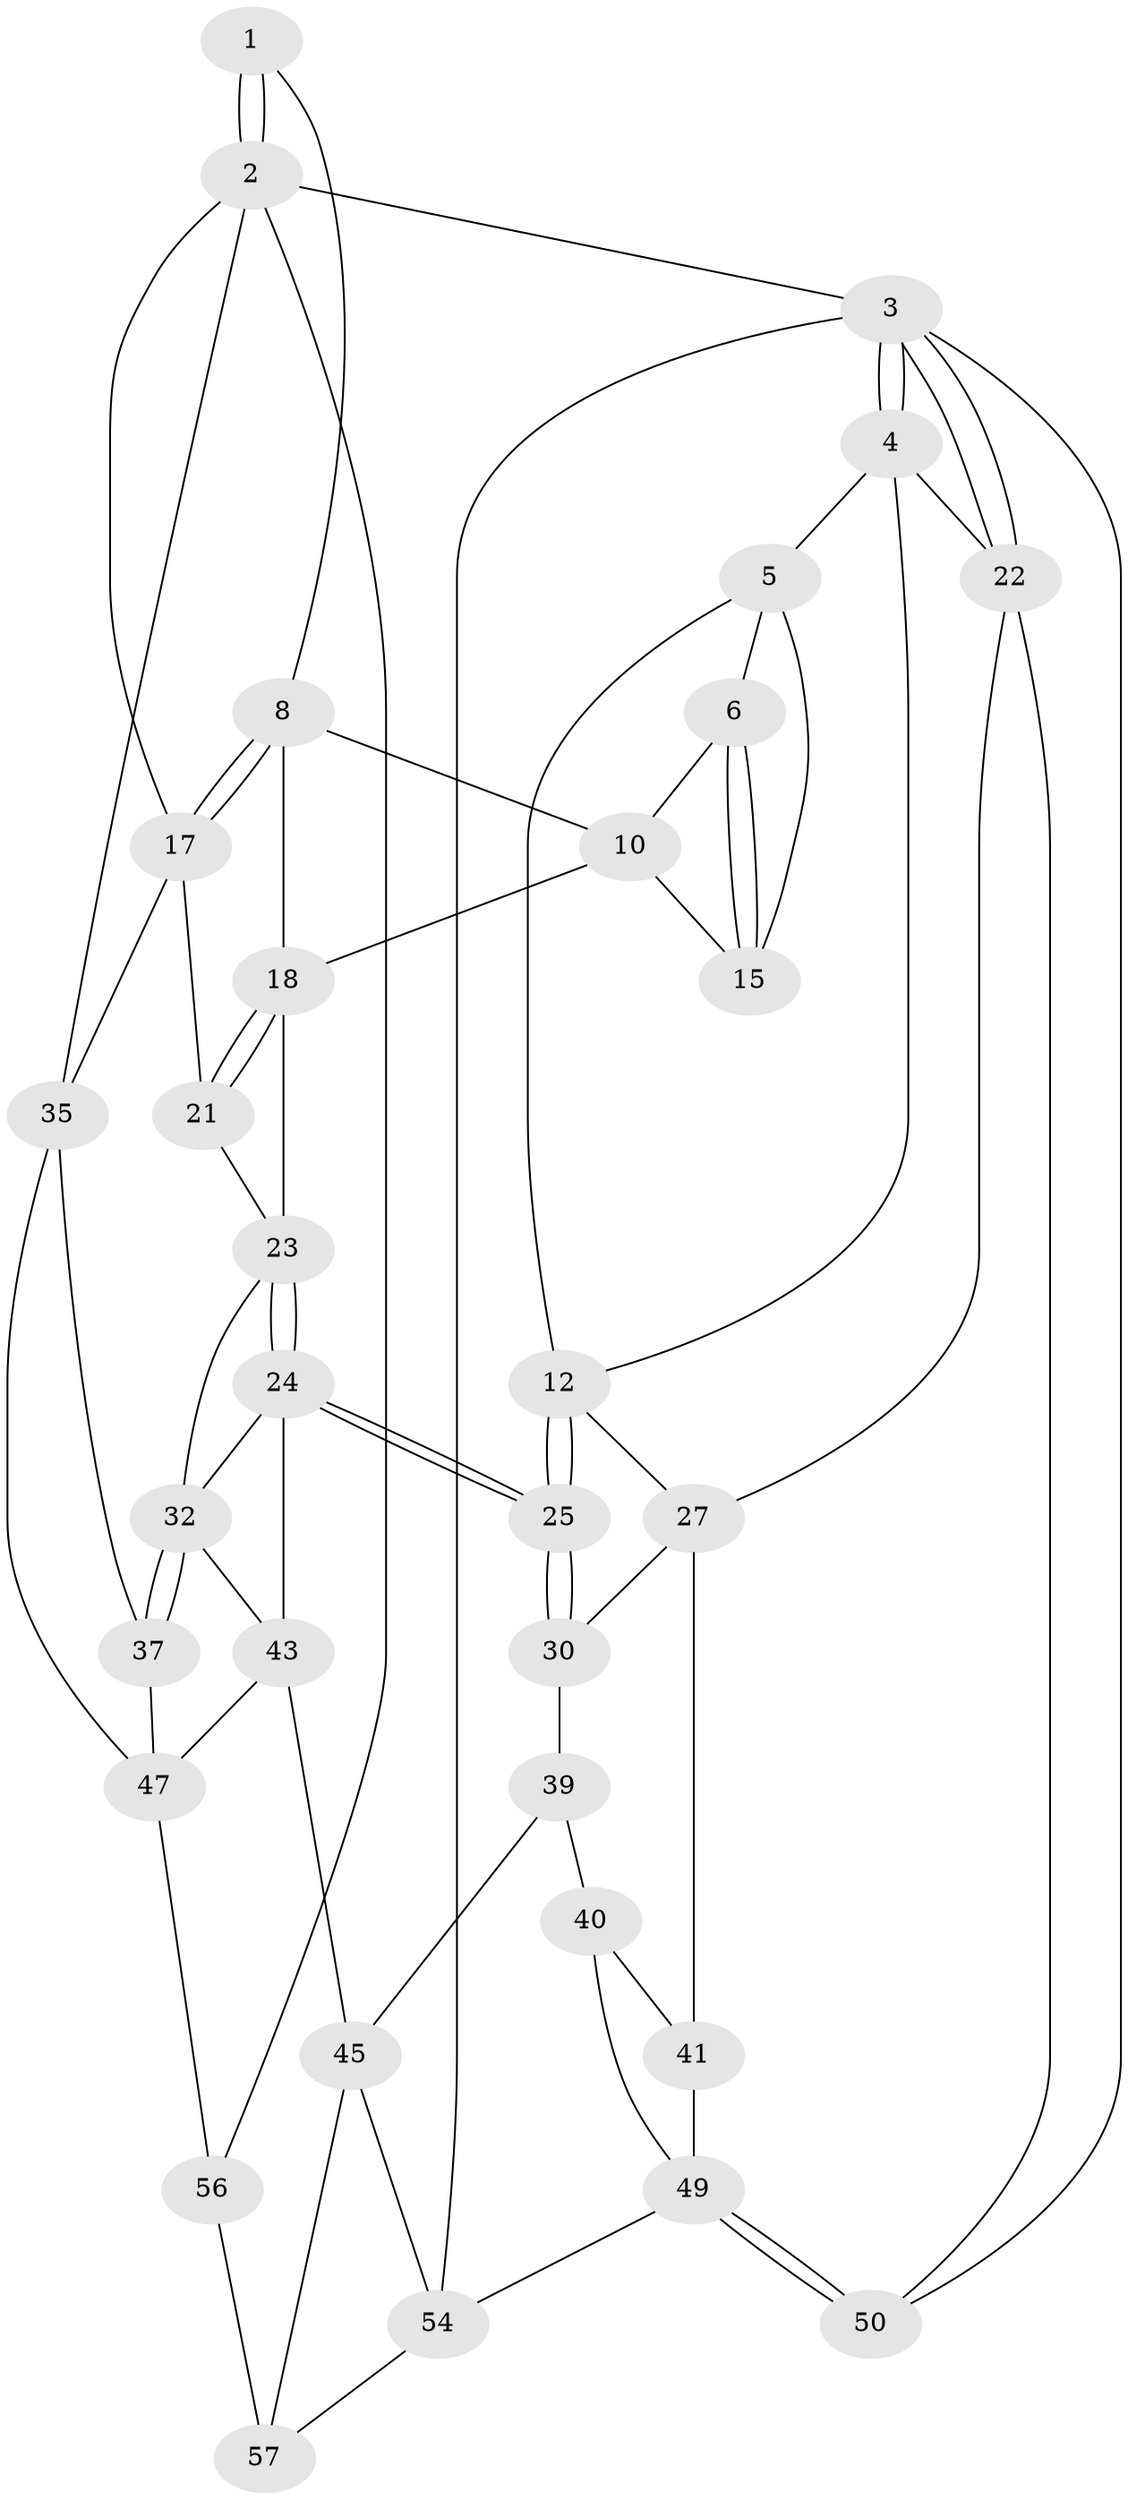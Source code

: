 // original degree distribution, {3: 0.03333333333333333, 5: 0.4666666666666667, 6: 0.23333333333333334, 4: 0.26666666666666666}
// Generated by graph-tools (version 1.1) at 2025/11/02/27/25 16:11:51]
// undirected, 33 vertices, 72 edges
graph export_dot {
graph [start="1"]
  node [color=gray90,style=filled];
  1 [pos="+0.83826606161456+0"];
  2 [pos="+1+0",super="+38"];
  3 [pos="+0+0",super="+51"];
  4 [pos="+0.303123590175038+0",super="+14"];
  5 [pos="+0.3840152320319015+0",super="+11"];
  6 [pos="+0.4461709206420163+0",super="+7"];
  8 [pos="+0.780545276018467+0.04688662894820726",super="+9"];
  10 [pos="+0.7018571877200499+0.08590716881668885",super="+16"];
  12 [pos="+0.2502702277168631+0.24988793650284086",super="+13"];
  15 [pos="+0.5359727628399258+0.13943658987164534"];
  17 [pos="+1+0.10430890129651584",super="+20"];
  18 [pos="+0.8418431538827328+0.21788791593398915",super="+19"];
  21 [pos="+0.9577594485075052+0.2772714685334284"];
  22 [pos="+0+0",super="+29"];
  23 [pos="+0.5885504308625205+0.35085253326703614",super="+26"];
  24 [pos="+0.5532090188830064+0.4179808275082345",super="+34"];
  25 [pos="+0.5443295789381106+0.42100596760373815"];
  27 [pos="+0.1612541642880384+0.34264532538603176",super="+28"];
  30 [pos="+0.505468730521393+0.4621210711010279",super="+31"];
  32 [pos="+0.8420330300441762+0.4819831307485096",super="+33"];
  35 [pos="+1+0.6401332982246752",super="+36"];
  37 [pos="+0.8798786512217037+0.5986915614092876"];
  39 [pos="+0.26443870117221746+0.473887065727685",super="+42"];
  40 [pos="+0.24847410357606928+0.6409654343753097",super="+53"];
  41 [pos="+0.11220052982752847+0.5962042619802455",super="+48"];
  43 [pos="+0.6610080063680315+0.6214829525429951",super="+44"];
  45 [pos="+0.6550381587663267+0.6954128685853556",super="+46"];
  47 [pos="+0.8670043603202066+0.6148593319230107",super="+52"];
  49 [pos="+0+0.892106468540211",super="+55"];
  50 [pos="+0+1"];
  54 [pos="+0.4070281746667302+0.8232874683671659",super="+60"];
  56 [pos="+0.8511494183824314+0.844156823897215",super="+58"];
  57 [pos="+0.801497024355777+0.8446020712365097",super="+59"];
  1 -- 2;
  1 -- 2;
  1 -- 8;
  2 -- 3 [weight=2];
  2 -- 17;
  2 -- 35;
  2 -- 56;
  3 -- 4;
  3 -- 4;
  3 -- 22;
  3 -- 22;
  3 -- 50;
  3 -- 54;
  4 -- 5;
  4 -- 12;
  4 -- 22;
  5 -- 6;
  5 -- 12;
  5 -- 15;
  6 -- 15;
  6 -- 15;
  6 -- 10;
  8 -- 17;
  8 -- 17;
  8 -- 10;
  8 -- 18;
  10 -- 18;
  10 -- 15;
  12 -- 25;
  12 -- 25;
  12 -- 27;
  17 -- 35;
  17 -- 21;
  18 -- 21;
  18 -- 21;
  18 -- 23;
  21 -- 23;
  22 -- 50;
  22 -- 27;
  23 -- 24;
  23 -- 24;
  23 -- 32;
  24 -- 25;
  24 -- 25;
  24 -- 43;
  24 -- 32;
  25 -- 30;
  25 -- 30;
  27 -- 41;
  27 -- 30;
  30 -- 39 [weight=2];
  32 -- 37;
  32 -- 37;
  32 -- 43;
  35 -- 37;
  35 -- 47;
  37 -- 47;
  39 -- 40;
  39 -- 45;
  40 -- 41 [weight=2];
  40 -- 49;
  41 -- 49;
  43 -- 45;
  43 -- 47;
  45 -- 57;
  45 -- 54;
  47 -- 56;
  49 -- 50;
  49 -- 50;
  49 -- 54;
  54 -- 57;
  56 -- 57 [weight=2];
}
